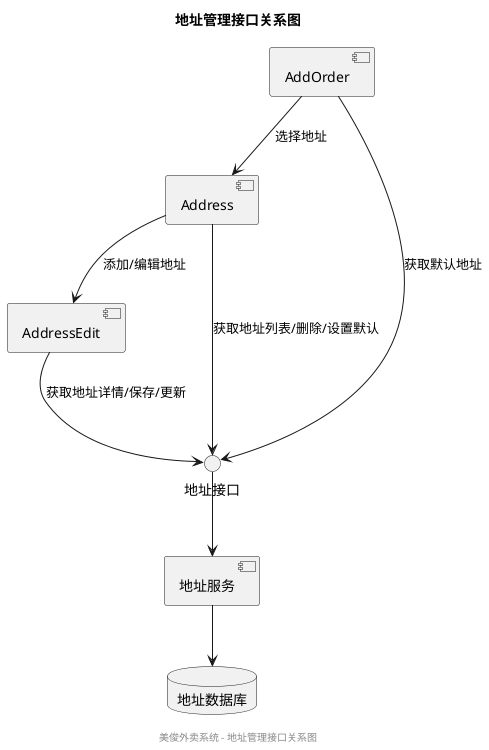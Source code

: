@startuml
title 地址管理接口关系图

' 前端组件
component "Address" as Address
component "AddressEdit" as AddressEdit
component "AddOrder" as AddOrder

' API接口
interface "地址接口" as AddressAPI

' 后端服务
component "地址服务" as AddressService
database "地址数据库" as AddressDB

' 连接关系
Address --> AddressAPI : 获取地址列表/删除/设置默认
AddressEdit --> AddressAPI : 获取地址详情/保存/更新
AddOrder --> AddressAPI : 获取默认地址

AddressAPI --> AddressService
AddressService --> AddressDB

' 组件间关系
Address --> AddressEdit : 添加/编辑地址
AddOrder --> Address : 选择地址

footer "美俊外卖系统 - 地址管理接口关系图"
@enduml 